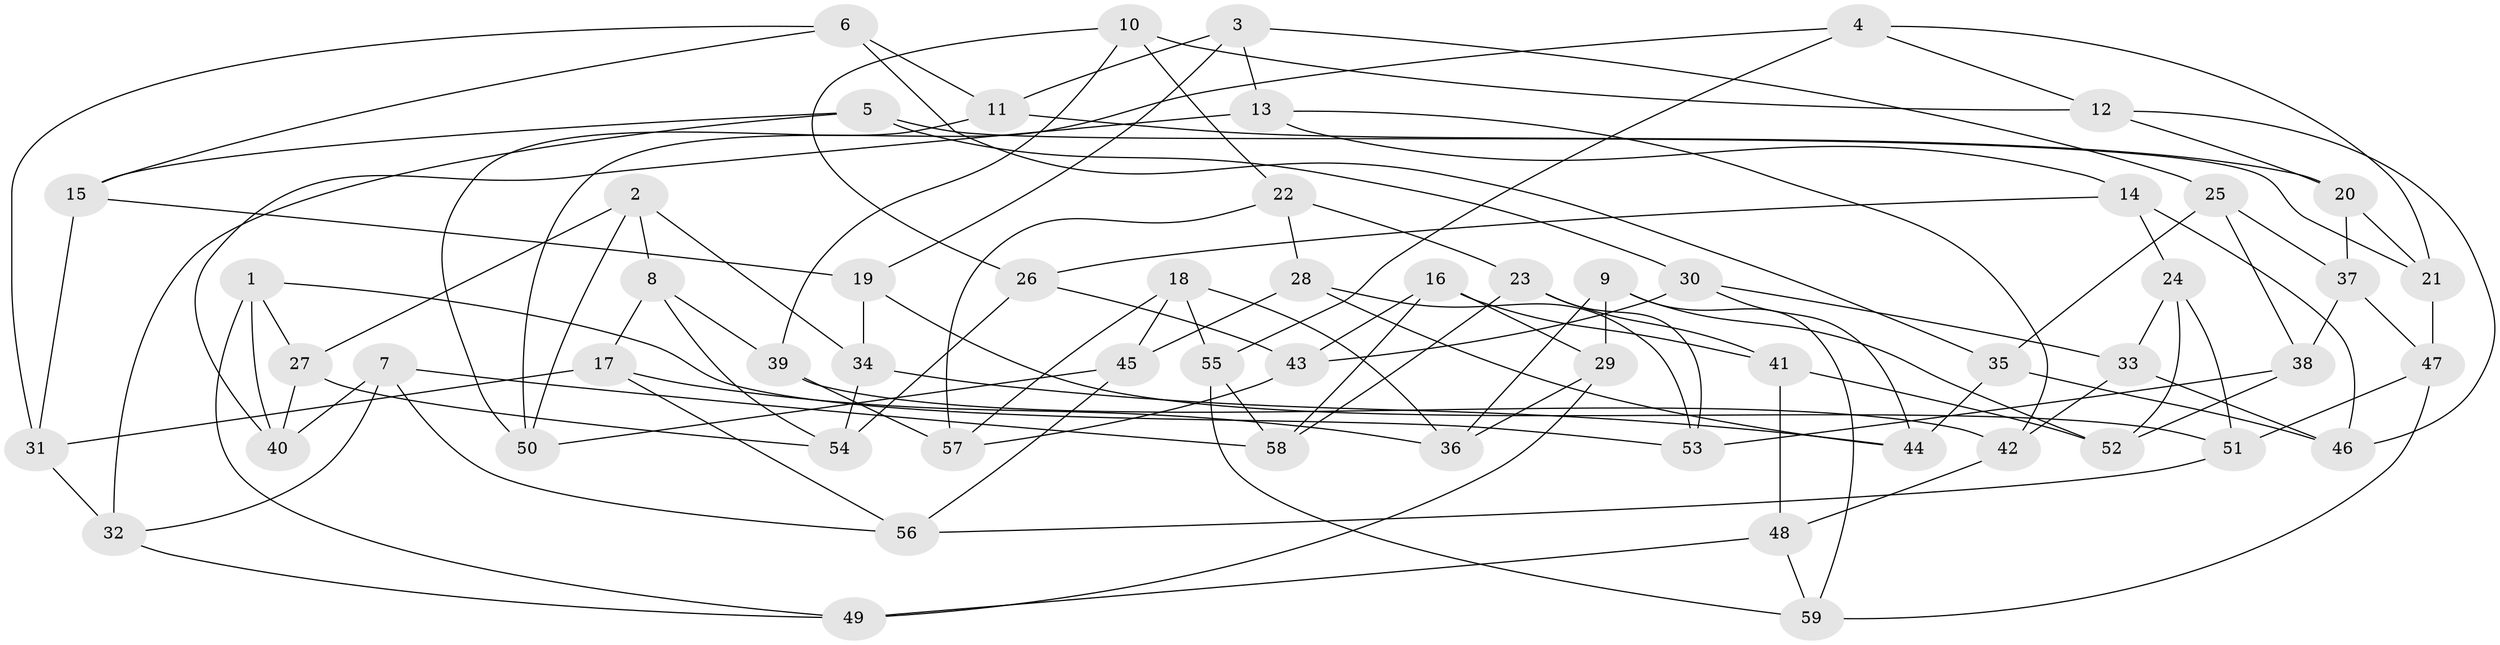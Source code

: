 // Generated by graph-tools (version 1.1) at 2025/50/03/09/25 03:50:52]
// undirected, 59 vertices, 118 edges
graph export_dot {
graph [start="1"]
  node [color=gray90,style=filled];
  1;
  2;
  3;
  4;
  5;
  6;
  7;
  8;
  9;
  10;
  11;
  12;
  13;
  14;
  15;
  16;
  17;
  18;
  19;
  20;
  21;
  22;
  23;
  24;
  25;
  26;
  27;
  28;
  29;
  30;
  31;
  32;
  33;
  34;
  35;
  36;
  37;
  38;
  39;
  40;
  41;
  42;
  43;
  44;
  45;
  46;
  47;
  48;
  49;
  50;
  51;
  52;
  53;
  54;
  55;
  56;
  57;
  58;
  59;
  1 -- 27;
  1 -- 53;
  1 -- 49;
  1 -- 40;
  2 -- 27;
  2 -- 50;
  2 -- 34;
  2 -- 8;
  3 -- 25;
  3 -- 19;
  3 -- 11;
  3 -- 13;
  4 -- 55;
  4 -- 12;
  4 -- 21;
  4 -- 50;
  5 -- 21;
  5 -- 15;
  5 -- 32;
  5 -- 30;
  6 -- 35;
  6 -- 31;
  6 -- 11;
  6 -- 15;
  7 -- 56;
  7 -- 40;
  7 -- 32;
  7 -- 58;
  8 -- 17;
  8 -- 39;
  8 -- 54;
  9 -- 36;
  9 -- 52;
  9 -- 59;
  9 -- 29;
  10 -- 26;
  10 -- 12;
  10 -- 22;
  10 -- 39;
  11 -- 20;
  11 -- 50;
  12 -- 20;
  12 -- 46;
  13 -- 14;
  13 -- 42;
  13 -- 40;
  14 -- 24;
  14 -- 46;
  14 -- 26;
  15 -- 31;
  15 -- 19;
  16 -- 41;
  16 -- 58;
  16 -- 43;
  16 -- 29;
  17 -- 36;
  17 -- 56;
  17 -- 31;
  18 -- 36;
  18 -- 55;
  18 -- 45;
  18 -- 57;
  19 -- 34;
  19 -- 51;
  20 -- 37;
  20 -- 21;
  21 -- 47;
  22 -- 28;
  22 -- 57;
  22 -- 23;
  23 -- 41;
  23 -- 53;
  23 -- 58;
  24 -- 52;
  24 -- 51;
  24 -- 33;
  25 -- 35;
  25 -- 38;
  25 -- 37;
  26 -- 43;
  26 -- 54;
  27 -- 40;
  27 -- 54;
  28 -- 53;
  28 -- 45;
  28 -- 44;
  29 -- 49;
  29 -- 36;
  30 -- 44;
  30 -- 43;
  30 -- 33;
  31 -- 32;
  32 -- 49;
  33 -- 42;
  33 -- 46;
  34 -- 54;
  34 -- 44;
  35 -- 46;
  35 -- 44;
  37 -- 38;
  37 -- 47;
  38 -- 53;
  38 -- 52;
  39 -- 42;
  39 -- 57;
  41 -- 48;
  41 -- 52;
  42 -- 48;
  43 -- 57;
  45 -- 56;
  45 -- 50;
  47 -- 59;
  47 -- 51;
  48 -- 59;
  48 -- 49;
  51 -- 56;
  55 -- 59;
  55 -- 58;
}

